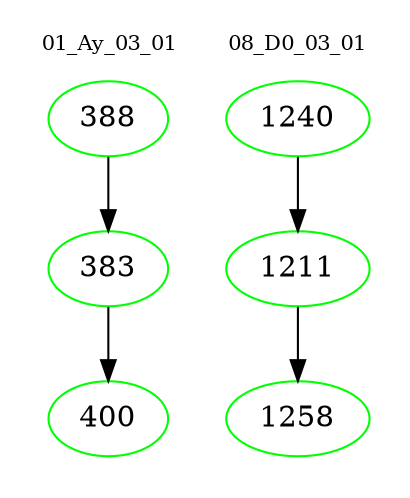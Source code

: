 digraph{
subgraph cluster_0 {
color = white
label = "01_Ay_03_01";
fontsize=10;
T0_388 [label="388", color="green"]
T0_388 -> T0_383 [color="black"]
T0_383 [label="383", color="green"]
T0_383 -> T0_400 [color="black"]
T0_400 [label="400", color="green"]
}
subgraph cluster_1 {
color = white
label = "08_D0_03_01";
fontsize=10;
T1_1240 [label="1240", color="green"]
T1_1240 -> T1_1211 [color="black"]
T1_1211 [label="1211", color="green"]
T1_1211 -> T1_1258 [color="black"]
T1_1258 [label="1258", color="green"]
}
}
